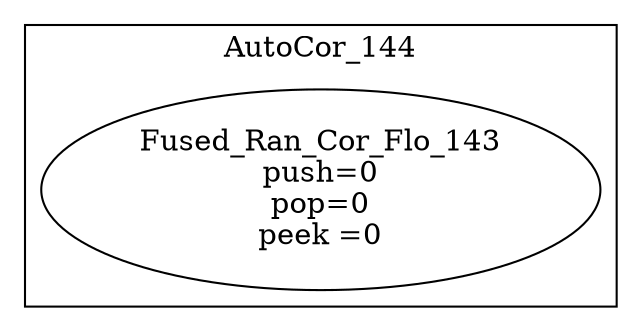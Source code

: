 digraph streamit {
subgraph cluster_node1 {
 label="AutoCor_144";
node2 [ label="Fused_Ran_Cor_Flo_143\npush=0\npop=0\npeek =0" ]
}
}
